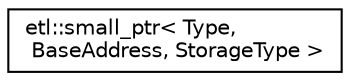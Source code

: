 digraph "Graphical Class Hierarchy"
{
  edge [fontname="Helvetica",fontsize="10",labelfontname="Helvetica",labelfontsize="10"];
  node [fontname="Helvetica",fontsize="10",shape=record];
  rankdir="LR";
  Node0 [label="etl::small_ptr\< Type,\l BaseAddress, StorageType \>",height=0.2,width=0.4,color="black", fillcolor="white", style="filled",URL="$classetl_1_1small__ptr.html",tooltip="Compressed pointer to specified size. Intended to be used as a drop in replacement for native pointer..."];
}
